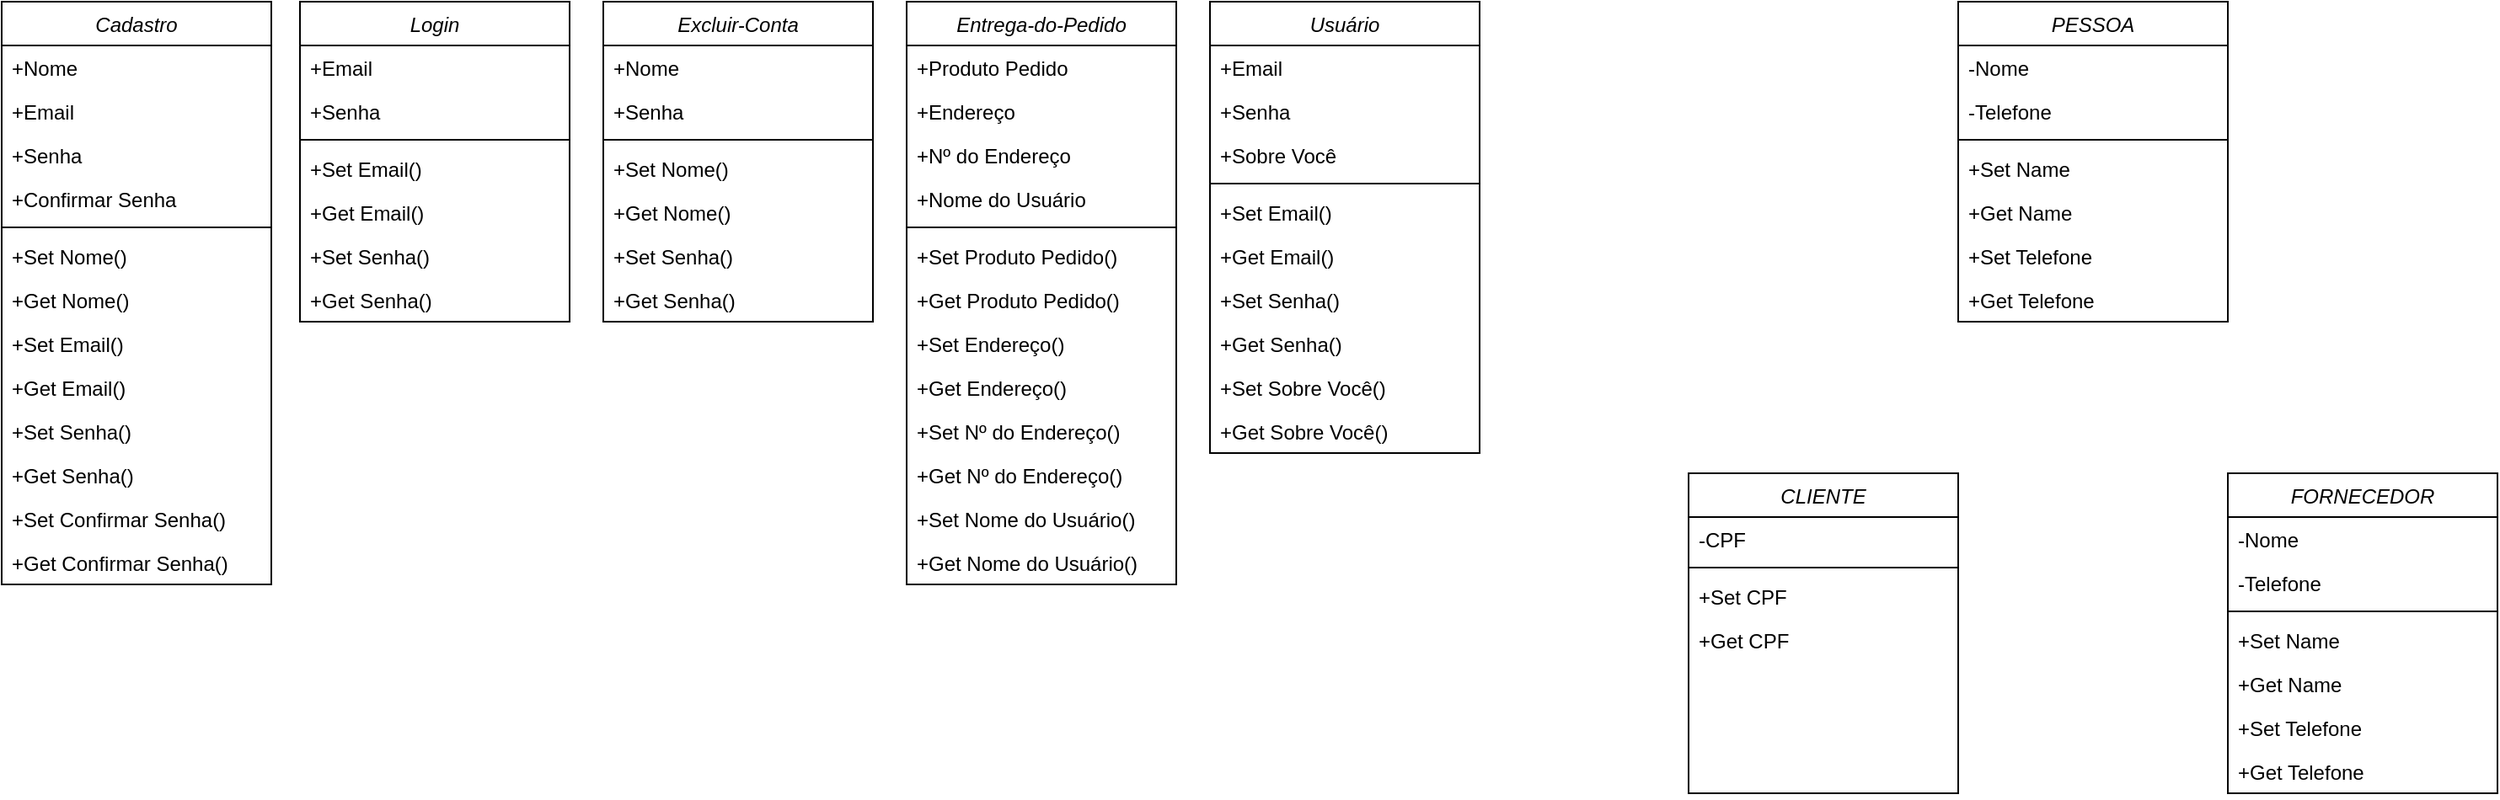 <mxfile version="24.5.5" type="device">
  <diagram id="C5RBs43oDa-KdzZeNtuy" name="Page-1">
    <mxGraphModel dx="2193" dy="745" grid="1" gridSize="10" guides="1" tooltips="1" connect="1" arrows="1" fold="1" page="1" pageScale="1" pageWidth="827" pageHeight="1169" math="0" shadow="0">
      <root>
        <mxCell id="WIyWlLk6GJQsqaUBKTNV-0" />
        <mxCell id="WIyWlLk6GJQsqaUBKTNV-1" parent="WIyWlLk6GJQsqaUBKTNV-0" />
        <mxCell id="zkfFHV4jXpPFQw0GAbJ--0" value="PESSOA" style="swimlane;fontStyle=2;align=center;verticalAlign=top;childLayout=stackLayout;horizontal=1;startSize=26;horizontalStack=0;resizeParent=1;resizeLast=0;collapsible=1;marginBottom=0;rounded=0;shadow=0;strokeWidth=1;" parent="WIyWlLk6GJQsqaUBKTNV-1" vertex="1">
          <mxGeometry x="334" y="40" width="160" height="190" as="geometry">
            <mxRectangle x="230" y="140" width="160" height="26" as="alternateBounds" />
          </mxGeometry>
        </mxCell>
        <mxCell id="zkfFHV4jXpPFQw0GAbJ--1" value="-Nome" style="text;align=left;verticalAlign=top;spacingLeft=4;spacingRight=4;overflow=hidden;rotatable=0;points=[[0,0.5],[1,0.5]];portConstraint=eastwest;" parent="zkfFHV4jXpPFQw0GAbJ--0" vertex="1">
          <mxGeometry y="26" width="160" height="26" as="geometry" />
        </mxCell>
        <mxCell id="zkfFHV4jXpPFQw0GAbJ--2" value="-Telefone" style="text;align=left;verticalAlign=top;spacingLeft=4;spacingRight=4;overflow=hidden;rotatable=0;points=[[0,0.5],[1,0.5]];portConstraint=eastwest;rounded=0;shadow=0;html=0;" parent="zkfFHV4jXpPFQw0GAbJ--0" vertex="1">
          <mxGeometry y="52" width="160" height="26" as="geometry" />
        </mxCell>
        <mxCell id="zkfFHV4jXpPFQw0GAbJ--4" value="" style="line;html=1;strokeWidth=1;align=left;verticalAlign=middle;spacingTop=-1;spacingLeft=3;spacingRight=3;rotatable=0;labelPosition=right;points=[];portConstraint=eastwest;" parent="zkfFHV4jXpPFQw0GAbJ--0" vertex="1">
          <mxGeometry y="78" width="160" height="8" as="geometry" />
        </mxCell>
        <mxCell id="zkfFHV4jXpPFQw0GAbJ--5" value="+Set Name" style="text;align=left;verticalAlign=top;spacingLeft=4;spacingRight=4;overflow=hidden;rotatable=0;points=[[0,0.5],[1,0.5]];portConstraint=eastwest;" parent="zkfFHV4jXpPFQw0GAbJ--0" vertex="1">
          <mxGeometry y="86" width="160" height="26" as="geometry" />
        </mxCell>
        <mxCell id="OCTTcv87VznaUvD1SSYy-0" value="+Get Name" style="text;align=left;verticalAlign=top;spacingLeft=4;spacingRight=4;overflow=hidden;rotatable=0;points=[[0,0.5],[1,0.5]];portConstraint=eastwest;" vertex="1" parent="zkfFHV4jXpPFQw0GAbJ--0">
          <mxGeometry y="112" width="160" height="26" as="geometry" />
        </mxCell>
        <mxCell id="OCTTcv87VznaUvD1SSYy-1" value="+Set Telefone" style="text;align=left;verticalAlign=top;spacingLeft=4;spacingRight=4;overflow=hidden;rotatable=0;points=[[0,0.5],[1,0.5]];portConstraint=eastwest;" vertex="1" parent="zkfFHV4jXpPFQw0GAbJ--0">
          <mxGeometry y="138" width="160" height="26" as="geometry" />
        </mxCell>
        <mxCell id="OCTTcv87VznaUvD1SSYy-2" value="+Get Telefone" style="text;align=left;verticalAlign=top;spacingLeft=4;spacingRight=4;overflow=hidden;rotatable=0;points=[[0,0.5],[1,0.5]];portConstraint=eastwest;" vertex="1" parent="zkfFHV4jXpPFQw0GAbJ--0">
          <mxGeometry y="164" width="160" height="26" as="geometry" />
        </mxCell>
        <mxCell id="OCTTcv87VznaUvD1SSYy-5" value="CLIENTE" style="swimlane;fontStyle=2;align=center;verticalAlign=top;childLayout=stackLayout;horizontal=1;startSize=26;horizontalStack=0;resizeParent=1;resizeLast=0;collapsible=1;marginBottom=0;rounded=0;shadow=0;strokeWidth=1;" vertex="1" parent="WIyWlLk6GJQsqaUBKTNV-1">
          <mxGeometry x="174" y="320" width="160" height="190" as="geometry">
            <mxRectangle x="230" y="140" width="160" height="26" as="alternateBounds" />
          </mxGeometry>
        </mxCell>
        <mxCell id="OCTTcv87VznaUvD1SSYy-6" value="-CPF" style="text;align=left;verticalAlign=top;spacingLeft=4;spacingRight=4;overflow=hidden;rotatable=0;points=[[0,0.5],[1,0.5]];portConstraint=eastwest;" vertex="1" parent="OCTTcv87VznaUvD1SSYy-5">
          <mxGeometry y="26" width="160" height="26" as="geometry" />
        </mxCell>
        <mxCell id="OCTTcv87VznaUvD1SSYy-8" value="" style="line;html=1;strokeWidth=1;align=left;verticalAlign=middle;spacingTop=-1;spacingLeft=3;spacingRight=3;rotatable=0;labelPosition=right;points=[];portConstraint=eastwest;" vertex="1" parent="OCTTcv87VznaUvD1SSYy-5">
          <mxGeometry y="52" width="160" height="8" as="geometry" />
        </mxCell>
        <mxCell id="OCTTcv87VznaUvD1SSYy-9" value="+Set CPF" style="text;align=left;verticalAlign=top;spacingLeft=4;spacingRight=4;overflow=hidden;rotatable=0;points=[[0,0.5],[1,0.5]];portConstraint=eastwest;" vertex="1" parent="OCTTcv87VznaUvD1SSYy-5">
          <mxGeometry y="60" width="160" height="26" as="geometry" />
        </mxCell>
        <mxCell id="OCTTcv87VznaUvD1SSYy-10" value="+Get CPF" style="text;align=left;verticalAlign=top;spacingLeft=4;spacingRight=4;overflow=hidden;rotatable=0;points=[[0,0.5],[1,0.5]];portConstraint=eastwest;" vertex="1" parent="OCTTcv87VznaUvD1SSYy-5">
          <mxGeometry y="86" width="160" height="26" as="geometry" />
        </mxCell>
        <mxCell id="OCTTcv87VznaUvD1SSYy-13" value="FORNECEDOR" style="swimlane;fontStyle=2;align=center;verticalAlign=top;childLayout=stackLayout;horizontal=1;startSize=26;horizontalStack=0;resizeParent=1;resizeLast=0;collapsible=1;marginBottom=0;rounded=0;shadow=0;strokeWidth=1;" vertex="1" parent="WIyWlLk6GJQsqaUBKTNV-1">
          <mxGeometry x="494" y="320" width="160" height="190" as="geometry">
            <mxRectangle x="230" y="140" width="160" height="26" as="alternateBounds" />
          </mxGeometry>
        </mxCell>
        <mxCell id="OCTTcv87VznaUvD1SSYy-14" value="-Nome" style="text;align=left;verticalAlign=top;spacingLeft=4;spacingRight=4;overflow=hidden;rotatable=0;points=[[0,0.5],[1,0.5]];portConstraint=eastwest;" vertex="1" parent="OCTTcv87VznaUvD1SSYy-13">
          <mxGeometry y="26" width="160" height="26" as="geometry" />
        </mxCell>
        <mxCell id="OCTTcv87VznaUvD1SSYy-15" value="-Telefone" style="text;align=left;verticalAlign=top;spacingLeft=4;spacingRight=4;overflow=hidden;rotatable=0;points=[[0,0.5],[1,0.5]];portConstraint=eastwest;rounded=0;shadow=0;html=0;" vertex="1" parent="OCTTcv87VznaUvD1SSYy-13">
          <mxGeometry y="52" width="160" height="26" as="geometry" />
        </mxCell>
        <mxCell id="OCTTcv87VznaUvD1SSYy-16" value="" style="line;html=1;strokeWidth=1;align=left;verticalAlign=middle;spacingTop=-1;spacingLeft=3;spacingRight=3;rotatable=0;labelPosition=right;points=[];portConstraint=eastwest;" vertex="1" parent="OCTTcv87VznaUvD1SSYy-13">
          <mxGeometry y="78" width="160" height="8" as="geometry" />
        </mxCell>
        <mxCell id="OCTTcv87VznaUvD1SSYy-17" value="+Set Name" style="text;align=left;verticalAlign=top;spacingLeft=4;spacingRight=4;overflow=hidden;rotatable=0;points=[[0,0.5],[1,0.5]];portConstraint=eastwest;" vertex="1" parent="OCTTcv87VznaUvD1SSYy-13">
          <mxGeometry y="86" width="160" height="26" as="geometry" />
        </mxCell>
        <mxCell id="OCTTcv87VznaUvD1SSYy-18" value="+Get Name" style="text;align=left;verticalAlign=top;spacingLeft=4;spacingRight=4;overflow=hidden;rotatable=0;points=[[0,0.5],[1,0.5]];portConstraint=eastwest;" vertex="1" parent="OCTTcv87VznaUvD1SSYy-13">
          <mxGeometry y="112" width="160" height="26" as="geometry" />
        </mxCell>
        <mxCell id="OCTTcv87VznaUvD1SSYy-19" value="+Set Telefone" style="text;align=left;verticalAlign=top;spacingLeft=4;spacingRight=4;overflow=hidden;rotatable=0;points=[[0,0.5],[1,0.5]];portConstraint=eastwest;" vertex="1" parent="OCTTcv87VznaUvD1SSYy-13">
          <mxGeometry y="138" width="160" height="26" as="geometry" />
        </mxCell>
        <mxCell id="OCTTcv87VznaUvD1SSYy-20" value="+Get Telefone" style="text;align=left;verticalAlign=top;spacingLeft=4;spacingRight=4;overflow=hidden;rotatable=0;points=[[0,0.5],[1,0.5]];portConstraint=eastwest;" vertex="1" parent="OCTTcv87VznaUvD1SSYy-13">
          <mxGeometry y="164" width="160" height="26" as="geometry" />
        </mxCell>
        <mxCell id="OCTTcv87VznaUvD1SSYy-21" value="Cadastro" style="swimlane;fontStyle=2;align=center;verticalAlign=top;childLayout=stackLayout;horizontal=1;startSize=26;horizontalStack=0;resizeParent=1;resizeLast=0;collapsible=1;marginBottom=0;rounded=0;shadow=0;strokeWidth=1;" vertex="1" parent="WIyWlLk6GJQsqaUBKTNV-1">
          <mxGeometry x="-827" y="40" width="160" height="346" as="geometry">
            <mxRectangle x="230" y="140" width="160" height="26" as="alternateBounds" />
          </mxGeometry>
        </mxCell>
        <mxCell id="OCTTcv87VznaUvD1SSYy-42" value="+Nome" style="text;align=left;verticalAlign=top;spacingLeft=4;spacingRight=4;overflow=hidden;rotatable=0;points=[[0,0.5],[1,0.5]];portConstraint=eastwest;" vertex="1" parent="OCTTcv87VznaUvD1SSYy-21">
          <mxGeometry y="26" width="160" height="26" as="geometry" />
        </mxCell>
        <mxCell id="OCTTcv87VznaUvD1SSYy-25" value="+Email" style="text;align=left;verticalAlign=top;spacingLeft=4;spacingRight=4;overflow=hidden;rotatable=0;points=[[0,0.5],[1,0.5]];portConstraint=eastwest;" vertex="1" parent="OCTTcv87VznaUvD1SSYy-21">
          <mxGeometry y="52" width="160" height="26" as="geometry" />
        </mxCell>
        <mxCell id="OCTTcv87VznaUvD1SSYy-43" value="+Senha" style="text;align=left;verticalAlign=top;spacingLeft=4;spacingRight=4;overflow=hidden;rotatable=0;points=[[0,0.5],[1,0.5]];portConstraint=eastwest;" vertex="1" parent="OCTTcv87VznaUvD1SSYy-21">
          <mxGeometry y="78" width="160" height="26" as="geometry" />
        </mxCell>
        <mxCell id="OCTTcv87VznaUvD1SSYy-41" value="+Confirmar Senha" style="text;align=left;verticalAlign=top;spacingLeft=4;spacingRight=4;overflow=hidden;rotatable=0;points=[[0,0.5],[1,0.5]];portConstraint=eastwest;" vertex="1" parent="OCTTcv87VznaUvD1SSYy-21">
          <mxGeometry y="104" width="160" height="26" as="geometry" />
        </mxCell>
        <mxCell id="OCTTcv87VznaUvD1SSYy-23" value="" style="line;html=1;strokeWidth=1;align=left;verticalAlign=middle;spacingTop=-1;spacingLeft=3;spacingRight=3;rotatable=0;labelPosition=right;points=[];portConstraint=eastwest;" vertex="1" parent="OCTTcv87VznaUvD1SSYy-21">
          <mxGeometry y="130" width="160" height="8" as="geometry" />
        </mxCell>
        <mxCell id="OCTTcv87VznaUvD1SSYy-44" value="+Set Nome()" style="text;align=left;verticalAlign=top;spacingLeft=4;spacingRight=4;overflow=hidden;rotatable=0;points=[[0,0.5],[1,0.5]];portConstraint=eastwest;" vertex="1" parent="OCTTcv87VznaUvD1SSYy-21">
          <mxGeometry y="138" width="160" height="26" as="geometry" />
        </mxCell>
        <mxCell id="OCTTcv87VznaUvD1SSYy-22" value="+Get Nome()" style="text;align=left;verticalAlign=top;spacingLeft=4;spacingRight=4;overflow=hidden;rotatable=0;points=[[0,0.5],[1,0.5]];portConstraint=eastwest;" vertex="1" parent="OCTTcv87VznaUvD1SSYy-21">
          <mxGeometry y="164" width="160" height="26" as="geometry" />
        </mxCell>
        <mxCell id="OCTTcv87VznaUvD1SSYy-45" value="+Set Email()" style="text;align=left;verticalAlign=top;spacingLeft=4;spacingRight=4;overflow=hidden;rotatable=0;points=[[0,0.5],[1,0.5]];portConstraint=eastwest;" vertex="1" parent="OCTTcv87VznaUvD1SSYy-21">
          <mxGeometry y="190" width="160" height="26" as="geometry" />
        </mxCell>
        <mxCell id="OCTTcv87VznaUvD1SSYy-46" value="+Get Email()" style="text;align=left;verticalAlign=top;spacingLeft=4;spacingRight=4;overflow=hidden;rotatable=0;points=[[0,0.5],[1,0.5]];portConstraint=eastwest;" vertex="1" parent="OCTTcv87VznaUvD1SSYy-21">
          <mxGeometry y="216" width="160" height="26" as="geometry" />
        </mxCell>
        <mxCell id="OCTTcv87VznaUvD1SSYy-47" value="+Set Senha()" style="text;align=left;verticalAlign=top;spacingLeft=4;spacingRight=4;overflow=hidden;rotatable=0;points=[[0,0.5],[1,0.5]];portConstraint=eastwest;" vertex="1" parent="OCTTcv87VznaUvD1SSYy-21">
          <mxGeometry y="242" width="160" height="26" as="geometry" />
        </mxCell>
        <mxCell id="OCTTcv87VznaUvD1SSYy-48" value="+Get Senha()" style="text;align=left;verticalAlign=top;spacingLeft=4;spacingRight=4;overflow=hidden;rotatable=0;points=[[0,0.5],[1,0.5]];portConstraint=eastwest;" vertex="1" parent="OCTTcv87VznaUvD1SSYy-21">
          <mxGeometry y="268" width="160" height="26" as="geometry" />
        </mxCell>
        <mxCell id="OCTTcv87VznaUvD1SSYy-61" value="+Set Confirmar Senha()" style="text;align=left;verticalAlign=top;spacingLeft=4;spacingRight=4;overflow=hidden;rotatable=0;points=[[0,0.5],[1,0.5]];portConstraint=eastwest;" vertex="1" parent="OCTTcv87VznaUvD1SSYy-21">
          <mxGeometry y="294" width="160" height="26" as="geometry" />
        </mxCell>
        <mxCell id="OCTTcv87VznaUvD1SSYy-62" value="+Get Confirmar Senha()" style="text;align=left;verticalAlign=top;spacingLeft=4;spacingRight=4;overflow=hidden;rotatable=0;points=[[0,0.5],[1,0.5]];portConstraint=eastwest;" vertex="1" parent="OCTTcv87VznaUvD1SSYy-21">
          <mxGeometry y="320" width="160" height="26" as="geometry" />
        </mxCell>
        <mxCell id="OCTTcv87VznaUvD1SSYy-26" value="Login" style="swimlane;fontStyle=2;align=center;verticalAlign=top;childLayout=stackLayout;horizontal=1;startSize=26;horizontalStack=0;resizeParent=1;resizeLast=0;collapsible=1;marginBottom=0;rounded=0;shadow=0;strokeWidth=1;" vertex="1" parent="WIyWlLk6GJQsqaUBKTNV-1">
          <mxGeometry x="-650" y="40" width="160" height="190" as="geometry">
            <mxRectangle x="230" y="140" width="160" height="26" as="alternateBounds" />
          </mxGeometry>
        </mxCell>
        <mxCell id="OCTTcv87VznaUvD1SSYy-27" value="+Email" style="text;align=left;verticalAlign=top;spacingLeft=4;spacingRight=4;overflow=hidden;rotatable=0;points=[[0,0.5],[1,0.5]];portConstraint=eastwest;" vertex="1" parent="OCTTcv87VznaUvD1SSYy-26">
          <mxGeometry y="26" width="160" height="26" as="geometry" />
        </mxCell>
        <mxCell id="OCTTcv87VznaUvD1SSYy-30" value="+Senha" style="text;align=left;verticalAlign=top;spacingLeft=4;spacingRight=4;overflow=hidden;rotatable=0;points=[[0,0.5],[1,0.5]];portConstraint=eastwest;" vertex="1" parent="OCTTcv87VznaUvD1SSYy-26">
          <mxGeometry y="52" width="160" height="26" as="geometry" />
        </mxCell>
        <mxCell id="OCTTcv87VznaUvD1SSYy-28" value="" style="line;html=1;strokeWidth=1;align=left;verticalAlign=middle;spacingTop=-1;spacingLeft=3;spacingRight=3;rotatable=0;labelPosition=right;points=[];portConstraint=eastwest;" vertex="1" parent="OCTTcv87VznaUvD1SSYy-26">
          <mxGeometry y="78" width="160" height="8" as="geometry" />
        </mxCell>
        <mxCell id="OCTTcv87VznaUvD1SSYy-29" value="+Set Email()" style="text;align=left;verticalAlign=top;spacingLeft=4;spacingRight=4;overflow=hidden;rotatable=0;points=[[0,0.5],[1,0.5]];portConstraint=eastwest;" vertex="1" parent="OCTTcv87VznaUvD1SSYy-26">
          <mxGeometry y="86" width="160" height="26" as="geometry" />
        </mxCell>
        <mxCell id="OCTTcv87VznaUvD1SSYy-63" value="+Get Email()" style="text;align=left;verticalAlign=top;spacingLeft=4;spacingRight=4;overflow=hidden;rotatable=0;points=[[0,0.5],[1,0.5]];portConstraint=eastwest;" vertex="1" parent="OCTTcv87VznaUvD1SSYy-26">
          <mxGeometry y="112" width="160" height="26" as="geometry" />
        </mxCell>
        <mxCell id="OCTTcv87VznaUvD1SSYy-64" value="+Set Senha()" style="text;align=left;verticalAlign=top;spacingLeft=4;spacingRight=4;overflow=hidden;rotatable=0;points=[[0,0.5],[1,0.5]];portConstraint=eastwest;" vertex="1" parent="OCTTcv87VznaUvD1SSYy-26">
          <mxGeometry y="138" width="160" height="26" as="geometry" />
        </mxCell>
        <mxCell id="OCTTcv87VznaUvD1SSYy-65" value="+Get Senha()" style="text;align=left;verticalAlign=top;spacingLeft=4;spacingRight=4;overflow=hidden;rotatable=0;points=[[0,0.5],[1,0.5]];portConstraint=eastwest;" vertex="1" parent="OCTTcv87VznaUvD1SSYy-26">
          <mxGeometry y="164" width="160" height="26" as="geometry" />
        </mxCell>
        <mxCell id="OCTTcv87VznaUvD1SSYy-31" value="Excluir-Conta" style="swimlane;fontStyle=2;align=center;verticalAlign=top;childLayout=stackLayout;horizontal=1;startSize=26;horizontalStack=0;resizeParent=1;resizeLast=0;collapsible=1;marginBottom=0;rounded=0;shadow=0;strokeWidth=1;" vertex="1" parent="WIyWlLk6GJQsqaUBKTNV-1">
          <mxGeometry x="-470" y="40" width="160" height="190" as="geometry">
            <mxRectangle x="230" y="140" width="160" height="26" as="alternateBounds" />
          </mxGeometry>
        </mxCell>
        <mxCell id="OCTTcv87VznaUvD1SSYy-32" value="+Nome" style="text;align=left;verticalAlign=top;spacingLeft=4;spacingRight=4;overflow=hidden;rotatable=0;points=[[0,0.5],[1,0.5]];portConstraint=eastwest;" vertex="1" parent="OCTTcv87VznaUvD1SSYy-31">
          <mxGeometry y="26" width="160" height="26" as="geometry" />
        </mxCell>
        <mxCell id="OCTTcv87VznaUvD1SSYy-34" value="+Senha" style="text;align=left;verticalAlign=top;spacingLeft=4;spacingRight=4;overflow=hidden;rotatable=0;points=[[0,0.5],[1,0.5]];portConstraint=eastwest;" vertex="1" parent="OCTTcv87VznaUvD1SSYy-31">
          <mxGeometry y="52" width="160" height="26" as="geometry" />
        </mxCell>
        <mxCell id="OCTTcv87VznaUvD1SSYy-33" value="" style="line;html=1;strokeWidth=1;align=left;verticalAlign=middle;spacingTop=-1;spacingLeft=3;spacingRight=3;rotatable=0;labelPosition=right;points=[];portConstraint=eastwest;" vertex="1" parent="OCTTcv87VznaUvD1SSYy-31">
          <mxGeometry y="78" width="160" height="8" as="geometry" />
        </mxCell>
        <mxCell id="OCTTcv87VznaUvD1SSYy-66" value="+Set Nome()" style="text;align=left;verticalAlign=top;spacingLeft=4;spacingRight=4;overflow=hidden;rotatable=0;points=[[0,0.5],[1,0.5]];portConstraint=eastwest;" vertex="1" parent="OCTTcv87VznaUvD1SSYy-31">
          <mxGeometry y="86" width="160" height="26" as="geometry" />
        </mxCell>
        <mxCell id="OCTTcv87VznaUvD1SSYy-67" value="+Get Nome()" style="text;align=left;verticalAlign=top;spacingLeft=4;spacingRight=4;overflow=hidden;rotatable=0;points=[[0,0.5],[1,0.5]];portConstraint=eastwest;" vertex="1" parent="OCTTcv87VznaUvD1SSYy-31">
          <mxGeometry y="112" width="160" height="26" as="geometry" />
        </mxCell>
        <mxCell id="OCTTcv87VznaUvD1SSYy-68" value="+Set Senha()" style="text;align=left;verticalAlign=top;spacingLeft=4;spacingRight=4;overflow=hidden;rotatable=0;points=[[0,0.5],[1,0.5]];portConstraint=eastwest;" vertex="1" parent="OCTTcv87VznaUvD1SSYy-31">
          <mxGeometry y="138" width="160" height="26" as="geometry" />
        </mxCell>
        <mxCell id="OCTTcv87VznaUvD1SSYy-69" value="+Get Senha()" style="text;align=left;verticalAlign=top;spacingLeft=4;spacingRight=4;overflow=hidden;rotatable=0;points=[[0,0.5],[1,0.5]];portConstraint=eastwest;" vertex="1" parent="OCTTcv87VznaUvD1SSYy-31">
          <mxGeometry y="164" width="160" height="26" as="geometry" />
        </mxCell>
        <mxCell id="OCTTcv87VznaUvD1SSYy-36" value="Entrega-do-Pedido" style="swimlane;fontStyle=2;align=center;verticalAlign=top;childLayout=stackLayout;horizontal=1;startSize=26;horizontalStack=0;resizeParent=1;resizeLast=0;collapsible=1;marginBottom=0;rounded=0;shadow=0;strokeWidth=1;" vertex="1" parent="WIyWlLk6GJQsqaUBKTNV-1">
          <mxGeometry x="-290" y="40" width="160" height="346" as="geometry">
            <mxRectangle x="230" y="140" width="160" height="26" as="alternateBounds" />
          </mxGeometry>
        </mxCell>
        <mxCell id="OCTTcv87VznaUvD1SSYy-37" value="+Produto Pedido" style="text;align=left;verticalAlign=top;spacingLeft=4;spacingRight=4;overflow=hidden;rotatable=0;points=[[0,0.5],[1,0.5]];portConstraint=eastwest;" vertex="1" parent="OCTTcv87VznaUvD1SSYy-36">
          <mxGeometry y="26" width="160" height="26" as="geometry" />
        </mxCell>
        <mxCell id="OCTTcv87VznaUvD1SSYy-39" value="+Endereço" style="text;align=left;verticalAlign=top;spacingLeft=4;spacingRight=4;overflow=hidden;rotatable=0;points=[[0,0.5],[1,0.5]];portConstraint=eastwest;" vertex="1" parent="OCTTcv87VznaUvD1SSYy-36">
          <mxGeometry y="52" width="160" height="26" as="geometry" />
        </mxCell>
        <mxCell id="OCTTcv87VznaUvD1SSYy-40" value="+Nº do Endereço" style="text;align=left;verticalAlign=top;spacingLeft=4;spacingRight=4;overflow=hidden;rotatable=0;points=[[0,0.5],[1,0.5]];portConstraint=eastwest;" vertex="1" parent="OCTTcv87VznaUvD1SSYy-36">
          <mxGeometry y="78" width="160" height="26" as="geometry" />
        </mxCell>
        <mxCell id="OCTTcv87VznaUvD1SSYy-70" value="+Nome do Usuário" style="text;align=left;verticalAlign=top;spacingLeft=4;spacingRight=4;overflow=hidden;rotatable=0;points=[[0,0.5],[1,0.5]];portConstraint=eastwest;" vertex="1" parent="OCTTcv87VznaUvD1SSYy-36">
          <mxGeometry y="104" width="160" height="26" as="geometry" />
        </mxCell>
        <mxCell id="OCTTcv87VznaUvD1SSYy-38" value="" style="line;html=1;strokeWidth=1;align=left;verticalAlign=middle;spacingTop=-1;spacingLeft=3;spacingRight=3;rotatable=0;labelPosition=right;points=[];portConstraint=eastwest;" vertex="1" parent="OCTTcv87VznaUvD1SSYy-36">
          <mxGeometry y="130" width="160" height="8" as="geometry" />
        </mxCell>
        <mxCell id="OCTTcv87VznaUvD1SSYy-71" value="+Set Produto Pedido()" style="text;align=left;verticalAlign=top;spacingLeft=4;spacingRight=4;overflow=hidden;rotatable=0;points=[[0,0.5],[1,0.5]];portConstraint=eastwest;" vertex="1" parent="OCTTcv87VznaUvD1SSYy-36">
          <mxGeometry y="138" width="160" height="26" as="geometry" />
        </mxCell>
        <mxCell id="OCTTcv87VznaUvD1SSYy-72" value="+Get Produto Pedido()" style="text;align=left;verticalAlign=top;spacingLeft=4;spacingRight=4;overflow=hidden;rotatable=0;points=[[0,0.5],[1,0.5]];portConstraint=eastwest;" vertex="1" parent="OCTTcv87VznaUvD1SSYy-36">
          <mxGeometry y="164" width="160" height="26" as="geometry" />
        </mxCell>
        <mxCell id="OCTTcv87VznaUvD1SSYy-73" value="+Set Endereço()" style="text;align=left;verticalAlign=top;spacingLeft=4;spacingRight=4;overflow=hidden;rotatable=0;points=[[0,0.5],[1,0.5]];portConstraint=eastwest;" vertex="1" parent="OCTTcv87VznaUvD1SSYy-36">
          <mxGeometry y="190" width="160" height="26" as="geometry" />
        </mxCell>
        <mxCell id="OCTTcv87VznaUvD1SSYy-74" value="+Get Endereço()" style="text;align=left;verticalAlign=top;spacingLeft=4;spacingRight=4;overflow=hidden;rotatable=0;points=[[0,0.5],[1,0.5]];portConstraint=eastwest;" vertex="1" parent="OCTTcv87VznaUvD1SSYy-36">
          <mxGeometry y="216" width="160" height="26" as="geometry" />
        </mxCell>
        <mxCell id="OCTTcv87VznaUvD1SSYy-75" value="+Set Nº do Endereço()" style="text;align=left;verticalAlign=top;spacingLeft=4;spacingRight=4;overflow=hidden;rotatable=0;points=[[0,0.5],[1,0.5]];portConstraint=eastwest;" vertex="1" parent="OCTTcv87VznaUvD1SSYy-36">
          <mxGeometry y="242" width="160" height="26" as="geometry" />
        </mxCell>
        <mxCell id="OCTTcv87VznaUvD1SSYy-76" value="+Get Nº do Endereço()" style="text;align=left;verticalAlign=top;spacingLeft=4;spacingRight=4;overflow=hidden;rotatable=0;points=[[0,0.5],[1,0.5]];portConstraint=eastwest;" vertex="1" parent="OCTTcv87VznaUvD1SSYy-36">
          <mxGeometry y="268" width="160" height="26" as="geometry" />
        </mxCell>
        <mxCell id="OCTTcv87VznaUvD1SSYy-77" value="+Set Nome do Usuário()" style="text;align=left;verticalAlign=top;spacingLeft=4;spacingRight=4;overflow=hidden;rotatable=0;points=[[0,0.5],[1,0.5]];portConstraint=eastwest;" vertex="1" parent="OCTTcv87VznaUvD1SSYy-36">
          <mxGeometry y="294" width="160" height="26" as="geometry" />
        </mxCell>
        <mxCell id="OCTTcv87VznaUvD1SSYy-78" value="+Get Nome do Usuário()" style="text;align=left;verticalAlign=top;spacingLeft=4;spacingRight=4;overflow=hidden;rotatable=0;points=[[0,0.5],[1,0.5]];portConstraint=eastwest;" vertex="1" parent="OCTTcv87VznaUvD1SSYy-36">
          <mxGeometry y="320" width="160" height="26" as="geometry" />
        </mxCell>
        <mxCell id="OCTTcv87VznaUvD1SSYy-80" value="Usuário" style="swimlane;fontStyle=2;align=center;verticalAlign=top;childLayout=stackLayout;horizontal=1;startSize=26;horizontalStack=0;resizeParent=1;resizeLast=0;collapsible=1;marginBottom=0;rounded=0;shadow=0;strokeWidth=1;" vertex="1" parent="WIyWlLk6GJQsqaUBKTNV-1">
          <mxGeometry x="-110" y="40" width="160" height="268" as="geometry">
            <mxRectangle x="230" y="140" width="160" height="26" as="alternateBounds" />
          </mxGeometry>
        </mxCell>
        <mxCell id="OCTTcv87VznaUvD1SSYy-81" value="+Email" style="text;align=left;verticalAlign=top;spacingLeft=4;spacingRight=4;overflow=hidden;rotatable=0;points=[[0,0.5],[1,0.5]];portConstraint=eastwest;" vertex="1" parent="OCTTcv87VznaUvD1SSYy-80">
          <mxGeometry y="26" width="160" height="26" as="geometry" />
        </mxCell>
        <mxCell id="OCTTcv87VznaUvD1SSYy-82" value="+Senha" style="text;align=left;verticalAlign=top;spacingLeft=4;spacingRight=4;overflow=hidden;rotatable=0;points=[[0,0.5],[1,0.5]];portConstraint=eastwest;" vertex="1" parent="OCTTcv87VznaUvD1SSYy-80">
          <mxGeometry y="52" width="160" height="26" as="geometry" />
        </mxCell>
        <mxCell id="OCTTcv87VznaUvD1SSYy-88" value="+Sobre Você" style="text;align=left;verticalAlign=top;spacingLeft=4;spacingRight=4;overflow=hidden;rotatable=0;points=[[0,0.5],[1,0.5]];portConstraint=eastwest;" vertex="1" parent="OCTTcv87VznaUvD1SSYy-80">
          <mxGeometry y="78" width="160" height="26" as="geometry" />
        </mxCell>
        <mxCell id="OCTTcv87VznaUvD1SSYy-83" value="" style="line;html=1;strokeWidth=1;align=left;verticalAlign=middle;spacingTop=-1;spacingLeft=3;spacingRight=3;rotatable=0;labelPosition=right;points=[];portConstraint=eastwest;" vertex="1" parent="OCTTcv87VznaUvD1SSYy-80">
          <mxGeometry y="104" width="160" height="8" as="geometry" />
        </mxCell>
        <mxCell id="OCTTcv87VznaUvD1SSYy-84" value="+Set Email()" style="text;align=left;verticalAlign=top;spacingLeft=4;spacingRight=4;overflow=hidden;rotatable=0;points=[[0,0.5],[1,0.5]];portConstraint=eastwest;" vertex="1" parent="OCTTcv87VznaUvD1SSYy-80">
          <mxGeometry y="112" width="160" height="26" as="geometry" />
        </mxCell>
        <mxCell id="OCTTcv87VznaUvD1SSYy-85" value="+Get Email()" style="text;align=left;verticalAlign=top;spacingLeft=4;spacingRight=4;overflow=hidden;rotatable=0;points=[[0,0.5],[1,0.5]];portConstraint=eastwest;" vertex="1" parent="OCTTcv87VznaUvD1SSYy-80">
          <mxGeometry y="138" width="160" height="26" as="geometry" />
        </mxCell>
        <mxCell id="OCTTcv87VznaUvD1SSYy-86" value="+Set Senha()" style="text;align=left;verticalAlign=top;spacingLeft=4;spacingRight=4;overflow=hidden;rotatable=0;points=[[0,0.5],[1,0.5]];portConstraint=eastwest;" vertex="1" parent="OCTTcv87VznaUvD1SSYy-80">
          <mxGeometry y="164" width="160" height="26" as="geometry" />
        </mxCell>
        <mxCell id="OCTTcv87VznaUvD1SSYy-87" value="+Get Senha()" style="text;align=left;verticalAlign=top;spacingLeft=4;spacingRight=4;overflow=hidden;rotatable=0;points=[[0,0.5],[1,0.5]];portConstraint=eastwest;" vertex="1" parent="OCTTcv87VznaUvD1SSYy-80">
          <mxGeometry y="190" width="160" height="26" as="geometry" />
        </mxCell>
        <mxCell id="OCTTcv87VznaUvD1SSYy-89" value="+Set Sobre Você()" style="text;align=left;verticalAlign=top;spacingLeft=4;spacingRight=4;overflow=hidden;rotatable=0;points=[[0,0.5],[1,0.5]];portConstraint=eastwest;" vertex="1" parent="OCTTcv87VznaUvD1SSYy-80">
          <mxGeometry y="216" width="160" height="26" as="geometry" />
        </mxCell>
        <mxCell id="OCTTcv87VznaUvD1SSYy-90" value="+Get Sobre Você()" style="text;align=left;verticalAlign=top;spacingLeft=4;spacingRight=4;overflow=hidden;rotatable=0;points=[[0,0.5],[1,0.5]];portConstraint=eastwest;" vertex="1" parent="OCTTcv87VznaUvD1SSYy-80">
          <mxGeometry y="242" width="160" height="26" as="geometry" />
        </mxCell>
      </root>
    </mxGraphModel>
  </diagram>
</mxfile>
